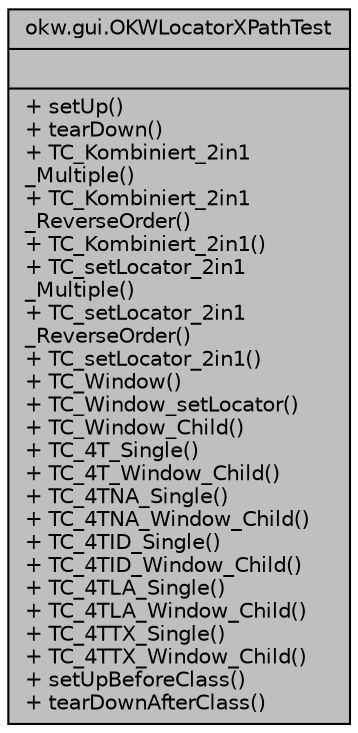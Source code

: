 digraph "okw.gui.OKWLocatorXPathTest"
{
 // INTERACTIVE_SVG=YES
 // LATEX_PDF_SIZE
  edge [fontname="Helvetica",fontsize="10",labelfontname="Helvetica",labelfontsize="10"];
  node [fontname="Helvetica",fontsize="10",shape=record];
  Node1 [label="{okw.gui.OKWLocatorXPathTest\n||+ setUp()\l+ tearDown()\l+ TC_Kombiniert_2in1\l_Multiple()\l+ TC_Kombiniert_2in1\l_ReverseOrder()\l+ TC_Kombiniert_2in1()\l+ TC_setLocator_2in1\l_Multiple()\l+ TC_setLocator_2in1\l_ReverseOrder()\l+ TC_setLocator_2in1()\l+ TC_Window()\l+ TC_Window_setLocator()\l+ TC_Window_Child()\l+ TC_4T_Single()\l+ TC_4T_Window_Child()\l+ TC_4TNA_Single()\l+ TC_4TNA_Window_Child()\l+ TC_4TID_Single()\l+ TC_4TID_Window_Child()\l+ TC_4TLA_Single()\l+ TC_4TLA_Window_Child()\l+ TC_4TTX_Single()\l+ TC_4TTX_Window_Child()\l+ setUpBeforeClass()\l+ tearDownAfterClass()\l}",height=0.2,width=0.4,color="black", fillcolor="grey75", style="filled", fontcolor="black",tooltip="Prüft die Verküpfungen von Locatoren."];
}
